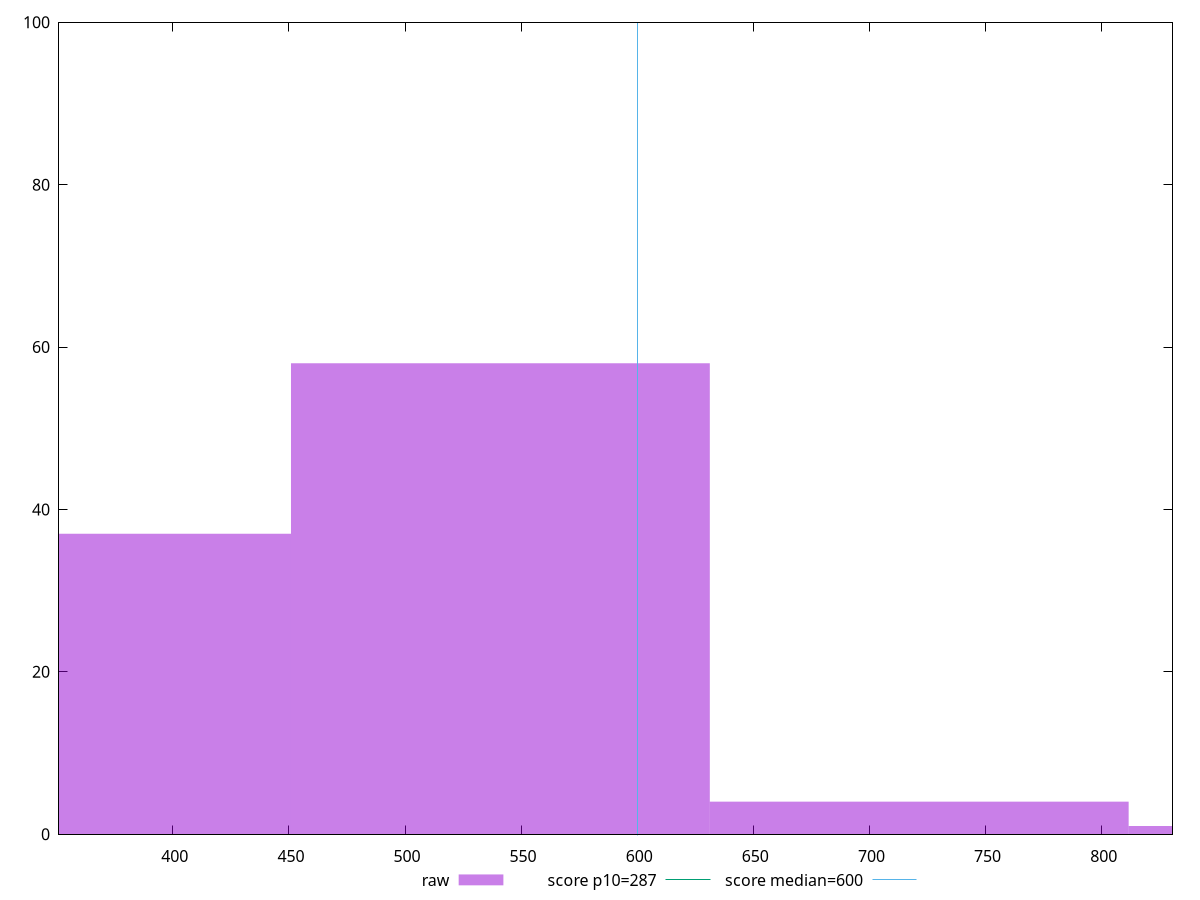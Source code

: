 reset

$raw <<EOF
541.078118719452 58
721.4374916259361 4
360.71874581296805 37
901.7968645324202 1
EOF

set key outside below
set boxwidth 180.35937290648403
set xrange [351:830.5]
set yrange [0:100]
set trange [0:100]
set style fill transparent solid 0.5 noborder

set parametric
set terminal svg size 640, 490 enhanced background rgb 'white'
set output "report_00025_2021-02-22T21:38:55.199Z/total-blocking-time/samples/pages/raw/histogram.svg"

plot $raw title "raw" with boxes, \
     287,t title "score p10=287", \
     600,t title "score median=600"

reset
